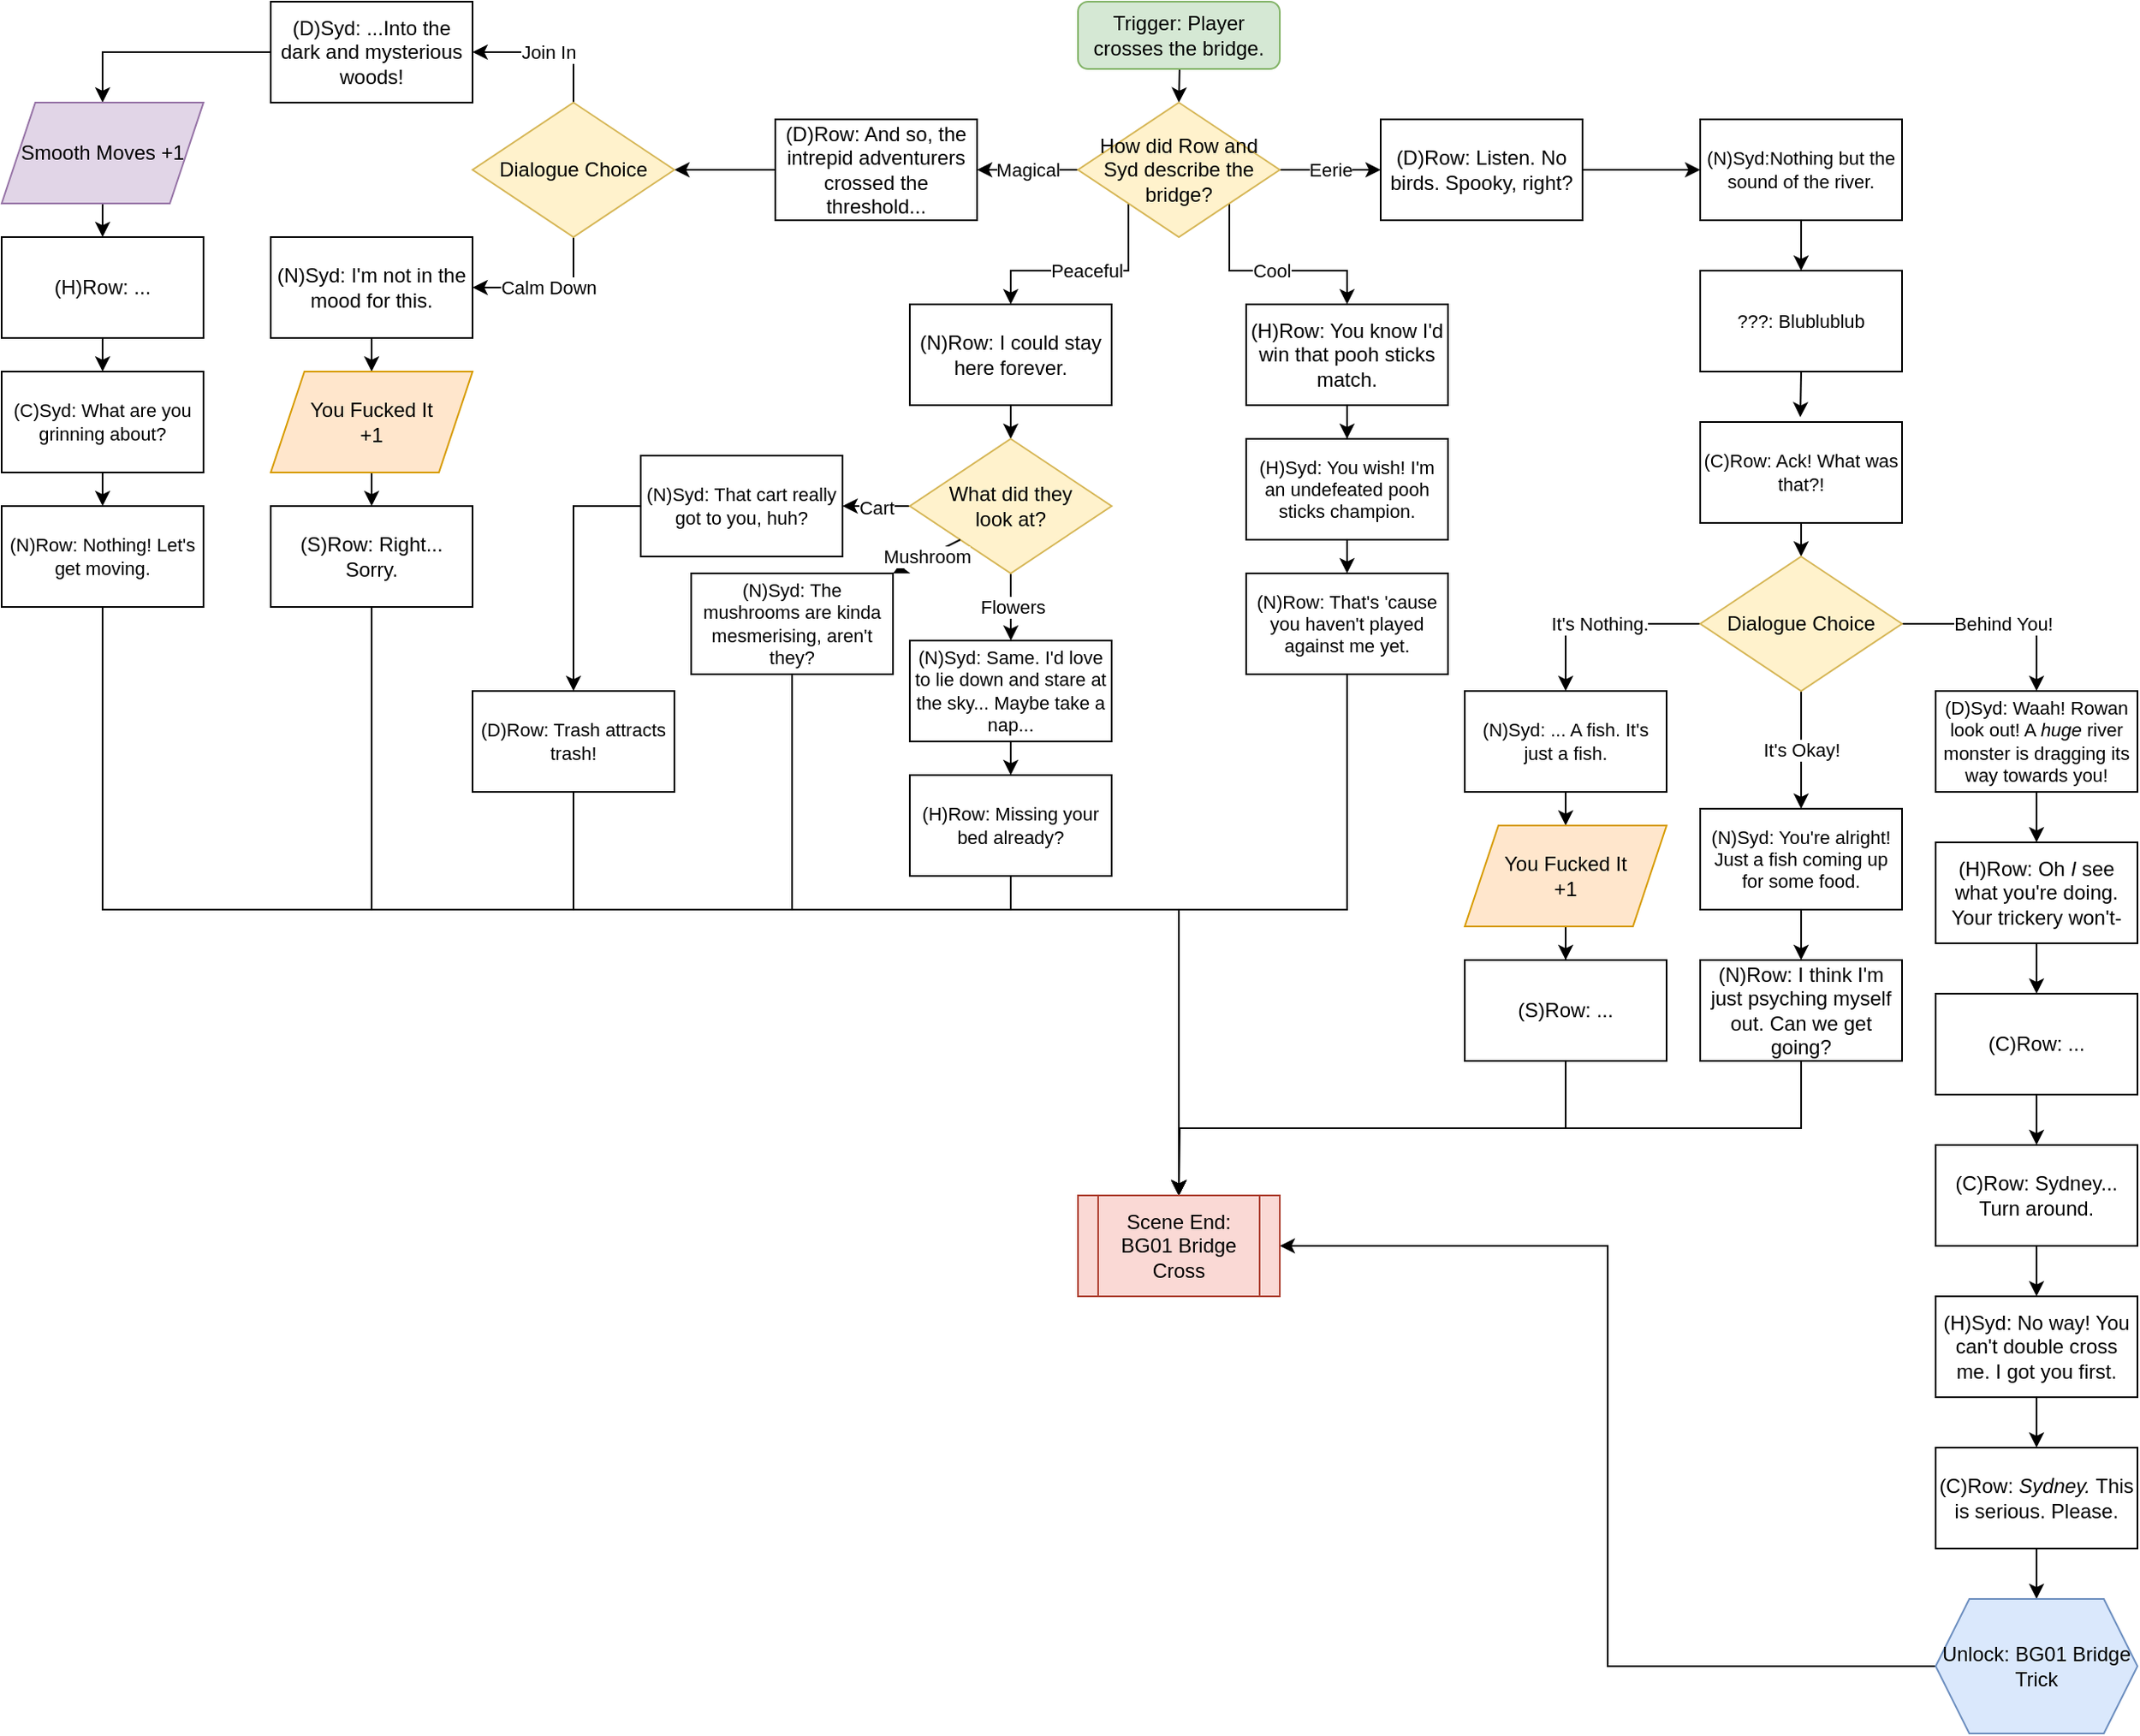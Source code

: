 <mxfile version="19.0.3" type="github">
  <diagram id="DZ8Dj9MR2hZbXhJrOcKU" name="Page-1">
    <mxGraphModel dx="2605" dy="975" grid="1" gridSize="10" guides="1" tooltips="1" connect="1" arrows="1" fold="1" page="1" pageScale="1" pageWidth="827" pageHeight="1169" math="0" shadow="0">
      <root>
        <mxCell id="0" />
        <mxCell id="1" parent="0" />
        <mxCell id="NAdVG0IVwEAJiWZTJbvc-14" style="edgeStyle=orthogonalEdgeStyle;rounded=0;orthogonalLoop=1;jettySize=auto;html=1;exitX=0.5;exitY=1;exitDx=0;exitDy=0;entryX=0.5;entryY=0;entryDx=0;entryDy=0;" parent="1" target="NAdVG0IVwEAJiWZTJbvc-13" edge="1">
          <mxGeometry relative="1" as="geometry">
            <mxPoint x="420" y="90" as="sourcePoint" />
          </mxGeometry>
        </mxCell>
        <mxCell id="NAdVG0IVwEAJiWZTJbvc-2" value="Trigger: Player crosses the bridge." style="rounded=1;whiteSpace=wrap;html=1;fillColor=#d5e8d4;strokeColor=#82b366;" parent="1" vertex="1">
          <mxGeometry x="360" y="80" width="120" height="40" as="geometry" />
        </mxCell>
        <mxCell id="NAdVG0IVwEAJiWZTJbvc-18" value="Eerie" style="edgeStyle=orthogonalEdgeStyle;rounded=0;orthogonalLoop=1;jettySize=auto;html=1;exitX=1;exitY=0.5;exitDx=0;exitDy=0;" parent="1" source="NAdVG0IVwEAJiWZTJbvc-13" target="NAdVG0IVwEAJiWZTJbvc-16" edge="1">
          <mxGeometry relative="1" as="geometry" />
        </mxCell>
        <mxCell id="NAdVG0IVwEAJiWZTJbvc-19" value="Magical" style="edgeStyle=orthogonalEdgeStyle;rounded=0;orthogonalLoop=1;jettySize=auto;html=1;exitX=0;exitY=0.5;exitDx=0;exitDy=0;entryX=1;entryY=0.5;entryDx=0;entryDy=0;" parent="1" source="NAdVG0IVwEAJiWZTJbvc-13" target="NAdVG0IVwEAJiWZTJbvc-15" edge="1">
          <mxGeometry relative="1" as="geometry" />
        </mxCell>
        <mxCell id="Kke0BGWT3q5RP1eteunb-4" value="Peaceful" style="edgeStyle=orthogonalEdgeStyle;rounded=0;orthogonalLoop=1;jettySize=auto;html=1;exitX=0;exitY=1;exitDx=0;exitDy=0;" parent="1" source="NAdVG0IVwEAJiWZTJbvc-13" target="Kke0BGWT3q5RP1eteunb-2" edge="1">
          <mxGeometry relative="1" as="geometry" />
        </mxCell>
        <mxCell id="Kke0BGWT3q5RP1eteunb-5" value="Cool" style="edgeStyle=orthogonalEdgeStyle;rounded=0;orthogonalLoop=1;jettySize=auto;html=1;exitX=1;exitY=1;exitDx=0;exitDy=0;entryX=0.5;entryY=0;entryDx=0;entryDy=0;" parent="1" source="NAdVG0IVwEAJiWZTJbvc-13" target="Kke0BGWT3q5RP1eteunb-3" edge="1">
          <mxGeometry relative="1" as="geometry" />
        </mxCell>
        <mxCell id="NAdVG0IVwEAJiWZTJbvc-13" value="How did Row and Syd describe the bridge?" style="rhombus;whiteSpace=wrap;html=1;fillColor=#fff2cc;strokeColor=#d6b656;" parent="1" vertex="1">
          <mxGeometry x="360" y="140" width="120" height="80" as="geometry" />
        </mxCell>
        <mxCell id="Kke0BGWT3q5RP1eteunb-10" style="edgeStyle=orthogonalEdgeStyle;rounded=0;orthogonalLoop=1;jettySize=auto;html=1;exitX=0;exitY=0.5;exitDx=0;exitDy=0;entryX=1;entryY=0.5;entryDx=0;entryDy=0;" parent="1" source="NAdVG0IVwEAJiWZTJbvc-15" target="Kke0BGWT3q5RP1eteunb-8" edge="1">
          <mxGeometry relative="1" as="geometry" />
        </mxCell>
        <mxCell id="NAdVG0IVwEAJiWZTJbvc-15" value="(D)Row: And so, the intrepid adventurers crossed the threshold..." style="rounded=0;whiteSpace=wrap;html=1;spacing=2;" parent="1" vertex="1">
          <mxGeometry x="180" y="150" width="120" height="60" as="geometry" />
        </mxCell>
        <mxCell id="VS9Qs09J__AlXY4NKtRz-43" style="edgeStyle=orthogonalEdgeStyle;rounded=0;orthogonalLoop=1;jettySize=auto;html=1;exitX=1;exitY=0.5;exitDx=0;exitDy=0;entryX=0;entryY=0.5;entryDx=0;entryDy=0;fontSize=11;" parent="1" source="NAdVG0IVwEAJiWZTJbvc-16" target="VS9Qs09J__AlXY4NKtRz-42" edge="1">
          <mxGeometry relative="1" as="geometry" />
        </mxCell>
        <mxCell id="NAdVG0IVwEAJiWZTJbvc-16" value="(D)Row: Listen. No birds. Spooky, right?" style="rounded=0;whiteSpace=wrap;html=1;" parent="1" vertex="1">
          <mxGeometry x="540" y="150" width="120" height="60" as="geometry" />
        </mxCell>
        <mxCell id="VS9Qs09J__AlXY4NKtRz-25" style="edgeStyle=orthogonalEdgeStyle;rounded=0;orthogonalLoop=1;jettySize=auto;html=1;exitX=0.5;exitY=1;exitDx=0;exitDy=0;entryX=0.5;entryY=0;entryDx=0;entryDy=0;fontSize=11;" parent="1" source="Kke0BGWT3q5RP1eteunb-2" target="VS9Qs09J__AlXY4NKtRz-24" edge="1">
          <mxGeometry relative="1" as="geometry" />
        </mxCell>
        <mxCell id="Kke0BGWT3q5RP1eteunb-2" value="(N)Row: I could stay here forever." style="rounded=0;whiteSpace=wrap;html=1;" parent="1" vertex="1">
          <mxGeometry x="260" y="260" width="120" height="60" as="geometry" />
        </mxCell>
        <mxCell id="VS9Qs09J__AlXY4NKtRz-33" style="edgeStyle=orthogonalEdgeStyle;rounded=0;orthogonalLoop=1;jettySize=auto;html=1;exitX=0.5;exitY=1;exitDx=0;exitDy=0;fontSize=11;" parent="1" source="Kke0BGWT3q5RP1eteunb-3" target="VS9Qs09J__AlXY4NKtRz-34" edge="1">
          <mxGeometry relative="1" as="geometry">
            <mxPoint x="520.222" y="340" as="targetPoint" />
          </mxGeometry>
        </mxCell>
        <mxCell id="Kke0BGWT3q5RP1eteunb-3" value="(H)Row: You know I&#39;d win that pooh sticks match." style="rounded=0;whiteSpace=wrap;html=1;" parent="1" vertex="1">
          <mxGeometry x="460" y="260" width="120" height="60" as="geometry" />
        </mxCell>
        <mxCell id="Kke0BGWT3q5RP1eteunb-15" value="Join In" style="edgeStyle=orthogonalEdgeStyle;rounded=0;orthogonalLoop=1;jettySize=auto;html=1;exitX=0.5;exitY=0;exitDx=0;exitDy=0;entryX=1;entryY=0.5;entryDx=0;entryDy=0;" parent="1" source="Kke0BGWT3q5RP1eteunb-8" target="Kke0BGWT3q5RP1eteunb-12" edge="1">
          <mxGeometry relative="1" as="geometry" />
        </mxCell>
        <mxCell id="Kke0BGWT3q5RP1eteunb-18" value="Calm Down" style="edgeStyle=orthogonalEdgeStyle;rounded=0;orthogonalLoop=1;jettySize=auto;html=1;exitX=0.5;exitY=1;exitDx=0;exitDy=0;entryX=1;entryY=0.5;entryDx=0;entryDy=0;" parent="1" source="Kke0BGWT3q5RP1eteunb-8" target="Kke0BGWT3q5RP1eteunb-13" edge="1">
          <mxGeometry relative="1" as="geometry" />
        </mxCell>
        <mxCell id="Kke0BGWT3q5RP1eteunb-8" value="Dialogue Choice" style="rhombus;whiteSpace=wrap;html=1;fillColor=#fff2cc;strokeColor=#d6b656;" parent="1" vertex="1">
          <mxGeometry y="140" width="120" height="80" as="geometry" />
        </mxCell>
        <mxCell id="VS9Qs09J__AlXY4NKtRz-2" style="edgeStyle=orthogonalEdgeStyle;rounded=0;orthogonalLoop=1;jettySize=auto;html=1;exitX=0;exitY=0.5;exitDx=0;exitDy=0;entryX=0.5;entryY=0;entryDx=0;entryDy=0;" parent="1" source="Kke0BGWT3q5RP1eteunb-12" target="VS9Qs09J__AlXY4NKtRz-1" edge="1">
          <mxGeometry relative="1" as="geometry" />
        </mxCell>
        <mxCell id="Kke0BGWT3q5RP1eteunb-12" value="&lt;div&gt;(D)Syd: ...Into the dark and mysterious woods!&lt;br&gt;&lt;/div&gt;" style="rounded=0;whiteSpace=wrap;html=1;" parent="1" vertex="1">
          <mxGeometry x="-120" y="80" width="120" height="60" as="geometry" />
        </mxCell>
        <mxCell id="VS9Qs09J__AlXY4NKtRz-4" style="edgeStyle=orthogonalEdgeStyle;rounded=0;orthogonalLoop=1;jettySize=auto;html=1;exitX=0.5;exitY=1;exitDx=0;exitDy=0;entryX=0.5;entryY=0;entryDx=0;entryDy=0;" parent="1" source="Kke0BGWT3q5RP1eteunb-13" target="VS9Qs09J__AlXY4NKtRz-3" edge="1">
          <mxGeometry relative="1" as="geometry" />
        </mxCell>
        <mxCell id="Kke0BGWT3q5RP1eteunb-13" value="(N)Syd: I&#39;m not in the mood for this." style="rounded=0;whiteSpace=wrap;html=1;" parent="1" vertex="1">
          <mxGeometry x="-120" y="220" width="120" height="60" as="geometry" />
        </mxCell>
        <mxCell id="VS9Qs09J__AlXY4NKtRz-8" style="edgeStyle=orthogonalEdgeStyle;rounded=0;orthogonalLoop=1;jettySize=auto;html=1;exitX=0.5;exitY=1;exitDx=0;exitDy=0;entryX=0.5;entryY=0;entryDx=0;entryDy=0;fontSize=11;" parent="1" source="VS9Qs09J__AlXY4NKtRz-1" target="VS9Qs09J__AlXY4NKtRz-7" edge="1">
          <mxGeometry relative="1" as="geometry" />
        </mxCell>
        <mxCell id="VS9Qs09J__AlXY4NKtRz-1" value="Smooth Moves +1" style="shape=parallelogram;perimeter=parallelogramPerimeter;whiteSpace=wrap;html=1;fixedSize=1;fillColor=#e1d5e7;strokeColor=#9673a6;" parent="1" vertex="1">
          <mxGeometry x="-280" y="140" width="120" height="60" as="geometry" />
        </mxCell>
        <mxCell id="VS9Qs09J__AlXY4NKtRz-6" style="edgeStyle=orthogonalEdgeStyle;rounded=0;orthogonalLoop=1;jettySize=auto;html=1;exitX=0.5;exitY=1;exitDx=0;exitDy=0;entryX=0.5;entryY=0;entryDx=0;entryDy=0;" parent="1" source="VS9Qs09J__AlXY4NKtRz-3" target="VS9Qs09J__AlXY4NKtRz-5" edge="1">
          <mxGeometry relative="1" as="geometry" />
        </mxCell>
        <mxCell id="VS9Qs09J__AlXY4NKtRz-3" value="&lt;div&gt;You Fucked It&lt;/div&gt;&lt;div&gt;+1&lt;/div&gt;" style="shape=parallelogram;perimeter=parallelogramPerimeter;whiteSpace=wrap;html=1;fixedSize=1;fillColor=#ffe6cc;strokeColor=#d79b00;" parent="1" vertex="1">
          <mxGeometry x="-120" y="300" width="120" height="60" as="geometry" />
        </mxCell>
        <mxCell id="S72nIcbvdbZ05qruvV-Z-33" style="edgeStyle=orthogonalEdgeStyle;rounded=0;orthogonalLoop=1;jettySize=auto;html=1;exitX=0.5;exitY=1;exitDx=0;exitDy=0;" edge="1" parent="1" source="VS9Qs09J__AlXY4NKtRz-5">
          <mxGeometry relative="1" as="geometry">
            <mxPoint x="420" y="790" as="targetPoint" />
            <Array as="points">
              <mxPoint x="-60" y="620" />
              <mxPoint x="420" y="620" />
            </Array>
          </mxGeometry>
        </mxCell>
        <mxCell id="VS9Qs09J__AlXY4NKtRz-5" value="(S)Row: Right... Sorry." style="rounded=0;whiteSpace=wrap;html=1;" parent="1" vertex="1">
          <mxGeometry x="-120" y="380" width="120" height="60" as="geometry" />
        </mxCell>
        <mxCell id="VS9Qs09J__AlXY4NKtRz-11" style="edgeStyle=orthogonalEdgeStyle;rounded=0;orthogonalLoop=1;jettySize=auto;html=1;exitX=0.5;exitY=1;exitDx=0;exitDy=0;entryX=0.5;entryY=0;entryDx=0;entryDy=0;fontSize=11;" parent="1" source="VS9Qs09J__AlXY4NKtRz-7" target="VS9Qs09J__AlXY4NKtRz-9" edge="1">
          <mxGeometry relative="1" as="geometry" />
        </mxCell>
        <mxCell id="VS9Qs09J__AlXY4NKtRz-7" value="(H)Row: ... " style="rounded=0;whiteSpace=wrap;html=1;" parent="1" vertex="1">
          <mxGeometry x="-280" y="220" width="120" height="60" as="geometry" />
        </mxCell>
        <mxCell id="VS9Qs09J__AlXY4NKtRz-13" style="edgeStyle=orthogonalEdgeStyle;rounded=0;orthogonalLoop=1;jettySize=auto;html=1;exitX=0.5;exitY=1;exitDx=0;exitDy=0;entryX=0.5;entryY=0;entryDx=0;entryDy=0;fontSize=11;" parent="1" source="VS9Qs09J__AlXY4NKtRz-9" target="VS9Qs09J__AlXY4NKtRz-12" edge="1">
          <mxGeometry relative="1" as="geometry" />
        </mxCell>
        <mxCell id="VS9Qs09J__AlXY4NKtRz-9" value="(C)Syd: What are you grinning about?" style="rounded=0;whiteSpace=wrap;html=1;fontSize=11;" parent="1" vertex="1">
          <mxGeometry x="-280" y="300" width="120" height="60" as="geometry" />
        </mxCell>
        <mxCell id="S72nIcbvdbZ05qruvV-Z-32" style="edgeStyle=orthogonalEdgeStyle;rounded=0;orthogonalLoop=1;jettySize=auto;html=1;exitX=0.5;exitY=1;exitDx=0;exitDy=0;entryX=0.5;entryY=0;entryDx=0;entryDy=0;" edge="1" parent="1" source="VS9Qs09J__AlXY4NKtRz-12" target="S72nIcbvdbZ05qruvV-Z-24">
          <mxGeometry relative="1" as="geometry">
            <Array as="points">
              <mxPoint x="-220" y="620" />
              <mxPoint x="420" y="620" />
            </Array>
          </mxGeometry>
        </mxCell>
        <mxCell id="VS9Qs09J__AlXY4NKtRz-12" value="(N)Row: Nothing! Let&#39;s get moving." style="rounded=0;whiteSpace=wrap;html=1;fontSize=11;" parent="1" vertex="1">
          <mxGeometry x="-280" y="380" width="120" height="60" as="geometry" />
        </mxCell>
        <mxCell id="VS9Qs09J__AlXY4NKtRz-27" value="Cart" style="edgeStyle=orthogonalEdgeStyle;rounded=0;orthogonalLoop=1;jettySize=auto;html=1;exitX=0;exitY=0.5;exitDx=0;exitDy=0;entryX=1;entryY=0.5;entryDx=0;entryDy=0;fontSize=11;" parent="1" source="VS9Qs09J__AlXY4NKtRz-24" edge="1">
          <mxGeometry relative="1" as="geometry">
            <mxPoint x="220" y="380" as="targetPoint" />
          </mxGeometry>
        </mxCell>
        <mxCell id="VS9Qs09J__AlXY4NKtRz-28" value="Flowers" style="edgeStyle=orthogonalEdgeStyle;rounded=0;orthogonalLoop=1;jettySize=auto;html=1;exitX=0.5;exitY=1;exitDx=0;exitDy=0;fontSize=11;" parent="1" source="VS9Qs09J__AlXY4NKtRz-24" edge="1">
          <mxGeometry relative="1" as="geometry">
            <mxPoint x="320.091" y="460.0" as="targetPoint" />
          </mxGeometry>
        </mxCell>
        <mxCell id="VS9Qs09J__AlXY4NKtRz-24" value="&lt;div&gt;What did they &lt;br&gt;&lt;/div&gt;&lt;div&gt;look at?&lt;/div&gt;" style="rhombus;whiteSpace=wrap;html=1;fillColor=#fff2cc;strokeColor=#d6b656;" parent="1" vertex="1">
          <mxGeometry x="260" y="340" width="120" height="80" as="geometry" />
        </mxCell>
        <mxCell id="VS9Qs09J__AlXY4NKtRz-26" value="Mushroom" style="endArrow=classic;html=1;rounded=0;fontSize=11;" parent="1" edge="1">
          <mxGeometry width="50" height="50" relative="1" as="geometry">
            <mxPoint x="290" y="400" as="sourcePoint" />
            <mxPoint x="250" y="420" as="targetPoint" />
          </mxGeometry>
        </mxCell>
        <mxCell id="VS9Qs09J__AlXY4NKtRz-32" style="edgeStyle=orthogonalEdgeStyle;rounded=0;orthogonalLoop=1;jettySize=auto;html=1;exitX=0.5;exitY=1;exitDx=0;exitDy=0;entryX=0.5;entryY=0;entryDx=0;entryDy=0;fontSize=11;" parent="1" source="VS9Qs09J__AlXY4NKtRz-30" target="VS9Qs09J__AlXY4NKtRz-31" edge="1">
          <mxGeometry relative="1" as="geometry" />
        </mxCell>
        <mxCell id="VS9Qs09J__AlXY4NKtRz-30" value="(N)Syd: Same. I&#39;d love to lie down and stare at the sky... Maybe take a nap..." style="rounded=0;whiteSpace=wrap;html=1;fontSize=11;" parent="1" vertex="1">
          <mxGeometry x="260" y="460" width="120" height="60" as="geometry" />
        </mxCell>
        <mxCell id="S72nIcbvdbZ05qruvV-Z-36" style="edgeStyle=orthogonalEdgeStyle;rounded=0;orthogonalLoop=1;jettySize=auto;html=1;exitX=0.5;exitY=1;exitDx=0;exitDy=0;" edge="1" parent="1" source="VS9Qs09J__AlXY4NKtRz-31">
          <mxGeometry relative="1" as="geometry">
            <mxPoint x="420" y="790" as="targetPoint" />
            <Array as="points">
              <mxPoint x="320" y="620" />
              <mxPoint x="420" y="620" />
            </Array>
          </mxGeometry>
        </mxCell>
        <mxCell id="VS9Qs09J__AlXY4NKtRz-31" value="(H)Row: Missing your bed already?" style="rounded=0;whiteSpace=wrap;html=1;fontSize=11;" parent="1" vertex="1">
          <mxGeometry x="260" y="540" width="120" height="60" as="geometry" />
        </mxCell>
        <mxCell id="VS9Qs09J__AlXY4NKtRz-36" style="edgeStyle=orthogonalEdgeStyle;rounded=0;orthogonalLoop=1;jettySize=auto;html=1;exitX=0.5;exitY=1;exitDx=0;exitDy=0;entryX=0.5;entryY=0;entryDx=0;entryDy=0;fontSize=11;" parent="1" source="VS9Qs09J__AlXY4NKtRz-34" target="VS9Qs09J__AlXY4NKtRz-35" edge="1">
          <mxGeometry relative="1" as="geometry" />
        </mxCell>
        <mxCell id="VS9Qs09J__AlXY4NKtRz-34" value="(H)Syd: You wish! I&#39;m an undefeated pooh sticks champion." style="rounded=0;whiteSpace=wrap;html=1;fontSize=11;" parent="1" vertex="1">
          <mxGeometry x="460.002" y="340" width="120" height="60" as="geometry" />
        </mxCell>
        <mxCell id="S72nIcbvdbZ05qruvV-Z-37" style="edgeStyle=orthogonalEdgeStyle;rounded=0;orthogonalLoop=1;jettySize=auto;html=1;exitX=0.5;exitY=1;exitDx=0;exitDy=0;entryX=0.5;entryY=0;entryDx=0;entryDy=0;" edge="1" parent="1" source="VS9Qs09J__AlXY4NKtRz-35" target="S72nIcbvdbZ05qruvV-Z-24">
          <mxGeometry relative="1" as="geometry">
            <Array as="points">
              <mxPoint x="520" y="620" />
              <mxPoint x="420" y="620" />
            </Array>
          </mxGeometry>
        </mxCell>
        <mxCell id="VS9Qs09J__AlXY4NKtRz-35" value="(N)Row: That&#39;s &#39;cause you haven&#39;t played against me yet." style="rounded=0;whiteSpace=wrap;html=1;fontSize=11;" parent="1" vertex="1">
          <mxGeometry x="460" y="420" width="120" height="60" as="geometry" />
        </mxCell>
        <mxCell id="S72nIcbvdbZ05qruvV-Z-35" style="edgeStyle=orthogonalEdgeStyle;rounded=0;orthogonalLoop=1;jettySize=auto;html=1;exitX=0.5;exitY=1;exitDx=0;exitDy=0;entryX=0.5;entryY=0;entryDx=0;entryDy=0;" edge="1" parent="1" source="VS9Qs09J__AlXY4NKtRz-38" target="S72nIcbvdbZ05qruvV-Z-24">
          <mxGeometry relative="1" as="geometry">
            <Array as="points">
              <mxPoint x="190" y="620" />
              <mxPoint x="420" y="620" />
            </Array>
          </mxGeometry>
        </mxCell>
        <mxCell id="VS9Qs09J__AlXY4NKtRz-38" value="(N)Syd: The mushrooms are kinda mesmerising, aren&#39;t they?" style="rounded=0;whiteSpace=wrap;html=1;fontSize=11;" parent="1" vertex="1">
          <mxGeometry x="130" y="420" width="120" height="60" as="geometry" />
        </mxCell>
        <mxCell id="VS9Qs09J__AlXY4NKtRz-41" style="edgeStyle=orthogonalEdgeStyle;rounded=0;orthogonalLoop=1;jettySize=auto;html=1;exitX=0;exitY=0.5;exitDx=0;exitDy=0;entryX=0.5;entryY=0;entryDx=0;entryDy=0;fontSize=11;" parent="1" source="VS9Qs09J__AlXY4NKtRz-39" target="VS9Qs09J__AlXY4NKtRz-40" edge="1">
          <mxGeometry relative="1" as="geometry" />
        </mxCell>
        <mxCell id="VS9Qs09J__AlXY4NKtRz-39" value="(N)Syd: That cart really got to you, huh?" style="rounded=0;whiteSpace=wrap;html=1;fontSize=11;" parent="1" vertex="1">
          <mxGeometry x="100" y="350" width="120" height="60" as="geometry" />
        </mxCell>
        <mxCell id="S72nIcbvdbZ05qruvV-Z-34" style="edgeStyle=orthogonalEdgeStyle;rounded=0;orthogonalLoop=1;jettySize=auto;html=1;exitX=0.5;exitY=1;exitDx=0;exitDy=0;" edge="1" parent="1" source="VS9Qs09J__AlXY4NKtRz-40">
          <mxGeometry relative="1" as="geometry">
            <mxPoint x="420" y="790" as="targetPoint" />
            <Array as="points">
              <mxPoint x="60" y="620" />
              <mxPoint x="420" y="620" />
            </Array>
          </mxGeometry>
        </mxCell>
        <mxCell id="VS9Qs09J__AlXY4NKtRz-40" value="(D)Row: Trash attracts trash!" style="rounded=0;whiteSpace=wrap;html=1;fontSize=11;" parent="1" vertex="1">
          <mxGeometry y="490" width="120" height="60" as="geometry" />
        </mxCell>
        <mxCell id="VS9Qs09J__AlXY4NKtRz-45" style="edgeStyle=orthogonalEdgeStyle;rounded=0;orthogonalLoop=1;jettySize=auto;html=1;exitX=0.5;exitY=1;exitDx=0;exitDy=0;entryX=0.5;entryY=0;entryDx=0;entryDy=0;fontSize=11;" parent="1" source="VS9Qs09J__AlXY4NKtRz-42" target="VS9Qs09J__AlXY4NKtRz-44" edge="1">
          <mxGeometry relative="1" as="geometry" />
        </mxCell>
        <mxCell id="VS9Qs09J__AlXY4NKtRz-42" value="(N)Syd:Nothing but the sound of the river." style="rounded=0;whiteSpace=wrap;html=1;fontSize=11;" parent="1" vertex="1">
          <mxGeometry x="730" y="150" width="120" height="60" as="geometry" />
        </mxCell>
        <mxCell id="VS9Qs09J__AlXY4NKtRz-47" style="edgeStyle=orthogonalEdgeStyle;rounded=0;orthogonalLoop=1;jettySize=auto;html=1;exitX=0.5;exitY=1;exitDx=0;exitDy=0;entryX=0.496;entryY=-0.047;entryDx=0;entryDy=0;entryPerimeter=0;fontSize=11;" parent="1" source="VS9Qs09J__AlXY4NKtRz-44" target="VS9Qs09J__AlXY4NKtRz-46" edge="1">
          <mxGeometry relative="1" as="geometry" />
        </mxCell>
        <mxCell id="VS9Qs09J__AlXY4NKtRz-44" value="???: Blublublub" style="rounded=0;whiteSpace=wrap;html=1;fontSize=11;" parent="1" vertex="1">
          <mxGeometry x="730" y="240" width="120" height="60" as="geometry" />
        </mxCell>
        <mxCell id="VS9Qs09J__AlXY4NKtRz-49" style="edgeStyle=orthogonalEdgeStyle;rounded=0;orthogonalLoop=1;jettySize=auto;html=1;exitX=0.5;exitY=1;exitDx=0;exitDy=0;entryX=0.5;entryY=0;entryDx=0;entryDy=0;fontSize=11;" parent="1" source="VS9Qs09J__AlXY4NKtRz-46" target="VS9Qs09J__AlXY4NKtRz-48" edge="1">
          <mxGeometry relative="1" as="geometry" />
        </mxCell>
        <mxCell id="VS9Qs09J__AlXY4NKtRz-46" value="(C)Row: Ack! What was that?!" style="rounded=0;whiteSpace=wrap;html=1;fontSize=11;" parent="1" vertex="1">
          <mxGeometry x="730" y="330" width="120" height="60" as="geometry" />
        </mxCell>
        <mxCell id="VS9Qs09J__AlXY4NKtRz-55" value="It&#39;s Nothing." style="edgeStyle=orthogonalEdgeStyle;rounded=0;orthogonalLoop=1;jettySize=auto;html=1;exitX=0;exitY=0.5;exitDx=0;exitDy=0;entryX=0.5;entryY=0;entryDx=0;entryDy=0;fontSize=11;" parent="1" source="VS9Qs09J__AlXY4NKtRz-48" target="VS9Qs09J__AlXY4NKtRz-51" edge="1">
          <mxGeometry relative="1" as="geometry" />
        </mxCell>
        <mxCell id="VS9Qs09J__AlXY4NKtRz-56" value="Behind You!" style="edgeStyle=orthogonalEdgeStyle;rounded=0;orthogonalLoop=1;jettySize=auto;html=1;exitX=1;exitY=0.5;exitDx=0;exitDy=0;entryX=0.5;entryY=0;entryDx=0;entryDy=0;fontSize=11;" parent="1" source="VS9Qs09J__AlXY4NKtRz-48" target="VS9Qs09J__AlXY4NKtRz-53" edge="1">
          <mxGeometry relative="1" as="geometry" />
        </mxCell>
        <mxCell id="VS9Qs09J__AlXY4NKtRz-57" value="It&#39;s Okay!" style="edgeStyle=orthogonalEdgeStyle;rounded=0;orthogonalLoop=1;jettySize=auto;html=1;exitX=0.5;exitY=1;exitDx=0;exitDy=0;entryX=0.5;entryY=0;entryDx=0;entryDy=0;fontSize=11;" parent="1" source="VS9Qs09J__AlXY4NKtRz-48" target="VS9Qs09J__AlXY4NKtRz-54" edge="1">
          <mxGeometry relative="1" as="geometry" />
        </mxCell>
        <mxCell id="VS9Qs09J__AlXY4NKtRz-48" value="Dialogue Choice" style="rhombus;whiteSpace=wrap;html=1;fillColor=#fff2cc;strokeColor=#d6b656;" parent="1" vertex="1">
          <mxGeometry x="730" y="410" width="120" height="80" as="geometry" />
        </mxCell>
        <mxCell id="S72nIcbvdbZ05qruvV-Z-5" style="edgeStyle=orthogonalEdgeStyle;rounded=0;orthogonalLoop=1;jettySize=auto;html=1;exitX=0.5;exitY=1;exitDx=0;exitDy=0;entryX=0.5;entryY=0;entryDx=0;entryDy=0;" edge="1" parent="1" source="VS9Qs09J__AlXY4NKtRz-51" target="S72nIcbvdbZ05qruvV-Z-4">
          <mxGeometry relative="1" as="geometry" />
        </mxCell>
        <mxCell id="VS9Qs09J__AlXY4NKtRz-51" value="(N)Syd: ... A fish. It&#39;s just a fish." style="rounded=0;whiteSpace=wrap;html=1;fontSize=11;" parent="1" vertex="1">
          <mxGeometry x="590" y="490" width="120" height="60" as="geometry" />
        </mxCell>
        <mxCell id="S72nIcbvdbZ05qruvV-Z-9" style="edgeStyle=orthogonalEdgeStyle;rounded=0;orthogonalLoop=1;jettySize=auto;html=1;exitX=0.5;exitY=1;exitDx=0;exitDy=0;entryX=0.5;entryY=0;entryDx=0;entryDy=0;" edge="1" parent="1" source="VS9Qs09J__AlXY4NKtRz-53" target="S72nIcbvdbZ05qruvV-Z-8">
          <mxGeometry relative="1" as="geometry" />
        </mxCell>
        <mxCell id="VS9Qs09J__AlXY4NKtRz-53" value="(D)Syd: Waah! Rowan look out! A &lt;i&gt;huge&lt;/i&gt; river monster is dragging its way towards you!" style="rounded=0;whiteSpace=wrap;html=1;fontSize=11;" parent="1" vertex="1">
          <mxGeometry x="870" y="490" width="120" height="60" as="geometry" />
        </mxCell>
        <mxCell id="S72nIcbvdbZ05qruvV-Z-23" style="edgeStyle=orthogonalEdgeStyle;rounded=0;orthogonalLoop=1;jettySize=auto;html=1;exitX=0.5;exitY=1;exitDx=0;exitDy=0;entryX=0.5;entryY=0;entryDx=0;entryDy=0;" edge="1" parent="1" source="VS9Qs09J__AlXY4NKtRz-54" target="S72nIcbvdbZ05qruvV-Z-22">
          <mxGeometry relative="1" as="geometry" />
        </mxCell>
        <mxCell id="VS9Qs09J__AlXY4NKtRz-54" value="(N)Syd: You&#39;re alright! Just a fish coming up for some food." style="rounded=0;whiteSpace=wrap;html=1;fontSize=11;" parent="1" vertex="1">
          <mxGeometry x="730" y="560" width="120" height="60" as="geometry" />
        </mxCell>
        <mxCell id="S72nIcbvdbZ05qruvV-Z-7" style="edgeStyle=orthogonalEdgeStyle;rounded=0;orthogonalLoop=1;jettySize=auto;html=1;exitX=0.5;exitY=1;exitDx=0;exitDy=0;" edge="1" parent="1" source="S72nIcbvdbZ05qruvV-Z-4" target="S72nIcbvdbZ05qruvV-Z-6">
          <mxGeometry relative="1" as="geometry" />
        </mxCell>
        <mxCell id="S72nIcbvdbZ05qruvV-Z-4" value="&lt;div&gt;You Fucked It&lt;/div&gt;&lt;div&gt;+1&lt;/div&gt;" style="shape=parallelogram;perimeter=parallelogramPerimeter;whiteSpace=wrap;html=1;fixedSize=1;fillColor=#ffe6cc;strokeColor=#d79b00;" vertex="1" parent="1">
          <mxGeometry x="590" y="570" width="120" height="60" as="geometry" />
        </mxCell>
        <mxCell id="S72nIcbvdbZ05qruvV-Z-38" style="edgeStyle=orthogonalEdgeStyle;rounded=0;orthogonalLoop=1;jettySize=auto;html=1;exitX=0.5;exitY=1;exitDx=0;exitDy=0;" edge="1" parent="1" source="S72nIcbvdbZ05qruvV-Z-6">
          <mxGeometry relative="1" as="geometry">
            <mxPoint x="420" y="790" as="targetPoint" />
          </mxGeometry>
        </mxCell>
        <mxCell id="S72nIcbvdbZ05qruvV-Z-6" value="(S)Row: ..." style="rounded=0;whiteSpace=wrap;html=1;" vertex="1" parent="1">
          <mxGeometry x="590" y="650" width="120" height="60" as="geometry" />
        </mxCell>
        <mxCell id="S72nIcbvdbZ05qruvV-Z-11" style="edgeStyle=orthogonalEdgeStyle;rounded=0;orthogonalLoop=1;jettySize=auto;html=1;exitX=0.5;exitY=1;exitDx=0;exitDy=0;entryX=0.5;entryY=0;entryDx=0;entryDy=0;" edge="1" parent="1" source="S72nIcbvdbZ05qruvV-Z-8" target="S72nIcbvdbZ05qruvV-Z-10">
          <mxGeometry relative="1" as="geometry" />
        </mxCell>
        <mxCell id="S72nIcbvdbZ05qruvV-Z-8" value="(H)Row: Oh &lt;i&gt;I&lt;/i&gt; see what you&#39;re doing. Your trickery won&#39;t-" style="rounded=0;whiteSpace=wrap;html=1;" vertex="1" parent="1">
          <mxGeometry x="870" y="580" width="120" height="60" as="geometry" />
        </mxCell>
        <mxCell id="S72nIcbvdbZ05qruvV-Z-13" style="edgeStyle=orthogonalEdgeStyle;rounded=0;orthogonalLoop=1;jettySize=auto;html=1;exitX=0.5;exitY=1;exitDx=0;exitDy=0;entryX=0.5;entryY=0;entryDx=0;entryDy=0;" edge="1" parent="1" source="S72nIcbvdbZ05qruvV-Z-10" target="S72nIcbvdbZ05qruvV-Z-12">
          <mxGeometry relative="1" as="geometry" />
        </mxCell>
        <mxCell id="S72nIcbvdbZ05qruvV-Z-10" value="(C)Row: ..." style="rounded=0;whiteSpace=wrap;html=1;" vertex="1" parent="1">
          <mxGeometry x="870" y="670" width="120" height="60" as="geometry" />
        </mxCell>
        <mxCell id="S72nIcbvdbZ05qruvV-Z-16" style="edgeStyle=orthogonalEdgeStyle;rounded=0;orthogonalLoop=1;jettySize=auto;html=1;exitX=0.5;exitY=1;exitDx=0;exitDy=0;entryX=0.5;entryY=0;entryDx=0;entryDy=0;" edge="1" parent="1" source="S72nIcbvdbZ05qruvV-Z-12" target="S72nIcbvdbZ05qruvV-Z-14">
          <mxGeometry relative="1" as="geometry" />
        </mxCell>
        <mxCell id="S72nIcbvdbZ05qruvV-Z-12" value="(C)Row: Sydney... Turn around." style="rounded=0;whiteSpace=wrap;html=1;" vertex="1" parent="1">
          <mxGeometry x="870" y="760" width="120" height="60" as="geometry" />
        </mxCell>
        <mxCell id="S72nIcbvdbZ05qruvV-Z-18" style="edgeStyle=orthogonalEdgeStyle;rounded=0;orthogonalLoop=1;jettySize=auto;html=1;exitX=0.5;exitY=1;exitDx=0;exitDy=0;entryX=0.5;entryY=0;entryDx=0;entryDy=0;" edge="1" parent="1" source="S72nIcbvdbZ05qruvV-Z-14" target="S72nIcbvdbZ05qruvV-Z-17">
          <mxGeometry relative="1" as="geometry" />
        </mxCell>
        <mxCell id="S72nIcbvdbZ05qruvV-Z-14" value="(H)Syd: No way! You can&#39;t double cross me. I got you first." style="rounded=0;whiteSpace=wrap;html=1;" vertex="1" parent="1">
          <mxGeometry x="870" y="850" width="120" height="60" as="geometry" />
        </mxCell>
        <mxCell id="S72nIcbvdbZ05qruvV-Z-20" style="edgeStyle=orthogonalEdgeStyle;rounded=0;orthogonalLoop=1;jettySize=auto;html=1;exitX=0.5;exitY=1;exitDx=0;exitDy=0;entryX=0.5;entryY=0;entryDx=0;entryDy=0;" edge="1" parent="1" source="S72nIcbvdbZ05qruvV-Z-17">
          <mxGeometry relative="1" as="geometry">
            <mxPoint x="930" y="1030" as="targetPoint" />
          </mxGeometry>
        </mxCell>
        <mxCell id="S72nIcbvdbZ05qruvV-Z-17" value="(C)Row: &lt;i&gt;Sydney.&lt;/i&gt; This is serious. Please." style="rounded=0;whiteSpace=wrap;html=1;" vertex="1" parent="1">
          <mxGeometry x="870" y="940" width="120" height="60" as="geometry" />
        </mxCell>
        <mxCell id="S72nIcbvdbZ05qruvV-Z-40" style="edgeStyle=orthogonalEdgeStyle;rounded=0;orthogonalLoop=1;jettySize=auto;html=1;exitX=0;exitY=0.5;exitDx=0;exitDy=0;entryX=1;entryY=0.5;entryDx=0;entryDy=0;" edge="1" parent="1" source="S72nIcbvdbZ05qruvV-Z-21" target="S72nIcbvdbZ05qruvV-Z-24">
          <mxGeometry relative="1" as="geometry" />
        </mxCell>
        <mxCell id="S72nIcbvdbZ05qruvV-Z-21" value="Unlock: BG01 Bridge Trick" style="shape=hexagon;perimeter=hexagonPerimeter2;whiteSpace=wrap;html=1;fixedSize=1;fillColor=#dae8fc;strokeColor=#6c8ebf;" vertex="1" parent="1">
          <mxGeometry x="870" y="1030" width="120" height="80" as="geometry" />
        </mxCell>
        <mxCell id="S72nIcbvdbZ05qruvV-Z-39" style="edgeStyle=orthogonalEdgeStyle;rounded=0;orthogonalLoop=1;jettySize=auto;html=1;exitX=0.5;exitY=1;exitDx=0;exitDy=0;entryX=0.5;entryY=0;entryDx=0;entryDy=0;" edge="1" parent="1" source="S72nIcbvdbZ05qruvV-Z-22" target="S72nIcbvdbZ05qruvV-Z-24">
          <mxGeometry relative="1" as="geometry" />
        </mxCell>
        <mxCell id="S72nIcbvdbZ05qruvV-Z-22" value="(N)Row: I think I&#39;m just psyching myself out. Can we get going?" style="rounded=0;whiteSpace=wrap;html=1;" vertex="1" parent="1">
          <mxGeometry x="730" y="650" width="120" height="60" as="geometry" />
        </mxCell>
        <mxCell id="S72nIcbvdbZ05qruvV-Z-24" value="Scene End: BG01 Bridge Cross" style="shape=process;whiteSpace=wrap;html=1;backgroundOutline=1;fillColor=#fad9d5;strokeColor=#ae4132;" vertex="1" parent="1">
          <mxGeometry x="360" y="790" width="120" height="60" as="geometry" />
        </mxCell>
      </root>
    </mxGraphModel>
  </diagram>
</mxfile>
